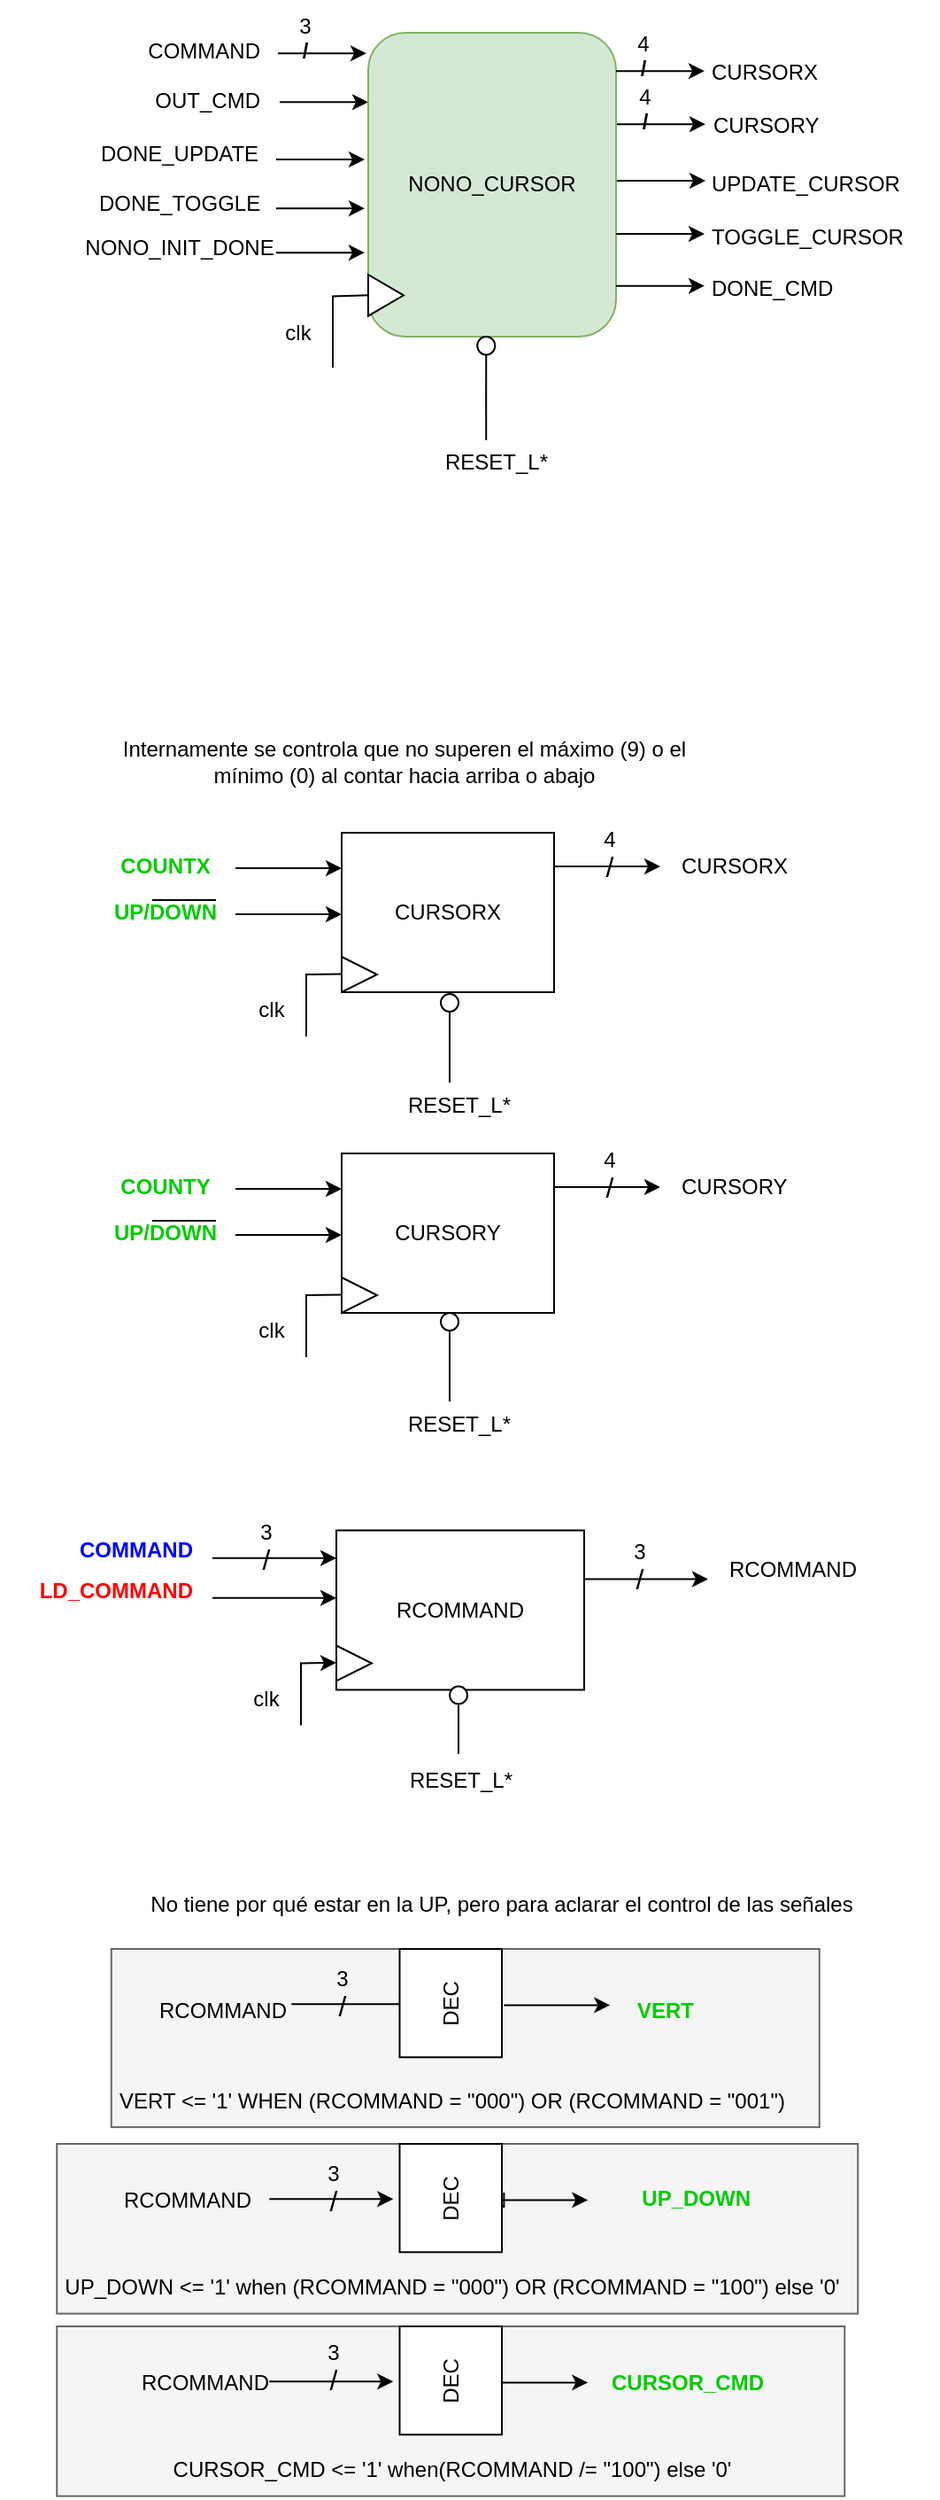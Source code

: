 <mxfile version="22.1.21" type="device">
  <diagram name="Página-1" id="v6VREYbtbieo0hLEOLFr">
    <mxGraphModel dx="1572" dy="1919" grid="1" gridSize="10" guides="1" tooltips="1" connect="1" arrows="1" fold="1" page="1" pageScale="1" pageWidth="827" pageHeight="1169" math="0" shadow="0">
      <root>
        <mxCell id="0" />
        <mxCell id="1" parent="0" />
        <mxCell id="72K2tE1iyLVGwKvSBgtS-57" value="" style="group" parent="1" vertex="1" connectable="0">
          <mxGeometry x="143" y="169" width="450" height="126" as="geometry" />
        </mxCell>
        <mxCell id="72K2tE1iyLVGwKvSBgtS-1" value="CURSORX" style="rounded=0;whiteSpace=wrap;html=1;" parent="72K2tE1iyLVGwKvSBgtS-57" vertex="1">
          <mxGeometry x="140" y="11" width="120" height="90" as="geometry" />
        </mxCell>
        <mxCell id="72K2tE1iyLVGwKvSBgtS-2" value="" style="triangle;whiteSpace=wrap;html=1;" parent="72K2tE1iyLVGwKvSBgtS-57" vertex="1">
          <mxGeometry x="140" y="81" width="20" height="20" as="geometry" />
        </mxCell>
        <mxCell id="72K2tE1iyLVGwKvSBgtS-3" value="" style="edgeStyle=none;orthogonalLoop=1;jettySize=auto;html=1;rounded=0;endArrow=none;endFill=0;" parent="72K2tE1iyLVGwKvSBgtS-57" edge="1">
          <mxGeometry width="100" relative="1" as="geometry">
            <mxPoint x="120" y="126" as="sourcePoint" />
            <mxPoint x="140" y="90.71" as="targetPoint" />
            <Array as="points">
              <mxPoint x="120" y="91" />
            </Array>
          </mxGeometry>
        </mxCell>
        <mxCell id="72K2tE1iyLVGwKvSBgtS-4" value="clk" style="text;html=1;align=center;verticalAlign=middle;resizable=0;points=[];autosize=1;strokeColor=none;fillColor=none;" parent="72K2tE1iyLVGwKvSBgtS-57" vertex="1">
          <mxGeometry x="80" y="96" width="40" height="30" as="geometry" />
        </mxCell>
        <mxCell id="72K2tE1iyLVGwKvSBgtS-7" style="edgeStyle=orthogonalEdgeStyle;rounded=0;orthogonalLoop=1;jettySize=auto;html=1;" parent="72K2tE1iyLVGwKvSBgtS-57" edge="1">
          <mxGeometry relative="1" as="geometry">
            <mxPoint x="140" y="31" as="targetPoint" />
            <mxPoint x="80" y="31" as="sourcePoint" />
          </mxGeometry>
        </mxCell>
        <mxCell id="72K2tE1iyLVGwKvSBgtS-9" style="edgeStyle=orthogonalEdgeStyle;rounded=0;orthogonalLoop=1;jettySize=auto;html=1;" parent="72K2tE1iyLVGwKvSBgtS-57" edge="1">
          <mxGeometry relative="1" as="geometry">
            <mxPoint x="140" y="57" as="targetPoint" />
            <mxPoint x="80" y="57" as="sourcePoint" />
          </mxGeometry>
        </mxCell>
        <mxCell id="72K2tE1iyLVGwKvSBgtS-12" value="" style="group" parent="72K2tE1iyLVGwKvSBgtS-57" vertex="1" connectable="0">
          <mxGeometry y="41" width="80" height="30" as="geometry" />
        </mxCell>
        <mxCell id="72K2tE1iyLVGwKvSBgtS-10" value="&lt;font color=&quot;#00cc00&quot;&gt;&lt;b&gt;UP/DOWN&lt;/b&gt;&lt;/font&gt;" style="text;html=1;align=center;verticalAlign=middle;resizable=0;points=[];autosize=1;strokeColor=none;fillColor=none;" parent="72K2tE1iyLVGwKvSBgtS-12" vertex="1">
          <mxGeometry width="80" height="30" as="geometry" />
        </mxCell>
        <mxCell id="72K2tE1iyLVGwKvSBgtS-11" value="" style="edgeStyle=none;orthogonalLoop=1;jettySize=auto;html=1;rounded=0;endArrow=none;endFill=0;" parent="72K2tE1iyLVGwKvSBgtS-12" edge="1">
          <mxGeometry width="100" relative="1" as="geometry">
            <mxPoint x="33" y="8" as="sourcePoint" />
            <mxPoint x="69" y="8" as="targetPoint" />
            <Array as="points" />
          </mxGeometry>
        </mxCell>
        <mxCell id="72K2tE1iyLVGwKvSBgtS-13" value="" style="edgeStyle=none;orthogonalLoop=1;jettySize=auto;html=1;rounded=0;" parent="72K2tE1iyLVGwKvSBgtS-57" edge="1">
          <mxGeometry width="100" relative="1" as="geometry">
            <mxPoint x="260" y="30" as="sourcePoint" />
            <mxPoint x="320" y="30" as="targetPoint" />
            <Array as="points" />
          </mxGeometry>
        </mxCell>
        <mxCell id="72K2tE1iyLVGwKvSBgtS-14" value="/" style="text;html=1;align=center;verticalAlign=middle;resizable=0;points=[];autosize=1;strokeColor=none;fillColor=none;fontStyle=0;fontSize=16;" parent="72K2tE1iyLVGwKvSBgtS-57" vertex="1">
          <mxGeometry x="276" y="15" width="30" height="30" as="geometry" />
        </mxCell>
        <mxCell id="72K2tE1iyLVGwKvSBgtS-15" value="4" style="text;html=1;align=center;verticalAlign=middle;resizable=0;points=[];autosize=1;strokeColor=none;fillColor=none;" parent="72K2tE1iyLVGwKvSBgtS-57" vertex="1">
          <mxGeometry x="276" width="30" height="30" as="geometry" />
        </mxCell>
        <mxCell id="72K2tE1iyLVGwKvSBgtS-20" value="CURSORX" style="text;html=1;align=left;verticalAlign=middle;resizable=0;points=[];autosize=1;strokeColor=none;fillColor=none;" parent="72K2tE1iyLVGwKvSBgtS-57" vertex="1">
          <mxGeometry x="330" y="15" width="80" height="30" as="geometry" />
        </mxCell>
        <mxCell id="72K2tE1iyLVGwKvSBgtS-33" value="COUNTX" style="text;html=1;align=center;verticalAlign=middle;resizable=0;points=[];autosize=1;strokeColor=none;fillColor=none;fontColor=#00CC00;fontStyle=1" parent="72K2tE1iyLVGwKvSBgtS-57" vertex="1">
          <mxGeometry x="5" y="15" width="70" height="30" as="geometry" />
        </mxCell>
        <mxCell id="72K2tE1iyLVGwKvSBgtS-59" value="CURSORY" style="rounded=0;whiteSpace=wrap;html=1;" parent="1" vertex="1">
          <mxGeometry x="283" y="361" width="120" height="90" as="geometry" />
        </mxCell>
        <mxCell id="72K2tE1iyLVGwKvSBgtS-60" value="" style="triangle;whiteSpace=wrap;html=1;" parent="1" vertex="1">
          <mxGeometry x="283" y="431" width="20" height="20" as="geometry" />
        </mxCell>
        <mxCell id="72K2tE1iyLVGwKvSBgtS-61" value="" style="edgeStyle=none;orthogonalLoop=1;jettySize=auto;html=1;rounded=0;endArrow=none;endFill=0;" parent="1" edge="1">
          <mxGeometry width="100" relative="1" as="geometry">
            <mxPoint x="263" y="476" as="sourcePoint" />
            <mxPoint x="283" y="440.71" as="targetPoint" />
            <Array as="points">
              <mxPoint x="263" y="441" />
            </Array>
          </mxGeometry>
        </mxCell>
        <mxCell id="72K2tE1iyLVGwKvSBgtS-62" value="clk" style="text;html=1;align=center;verticalAlign=middle;resizable=0;points=[];autosize=1;strokeColor=none;fillColor=none;" parent="1" vertex="1">
          <mxGeometry x="223" y="446" width="40" height="30" as="geometry" />
        </mxCell>
        <mxCell id="72K2tE1iyLVGwKvSBgtS-63" style="edgeStyle=orthogonalEdgeStyle;rounded=0;orthogonalLoop=1;jettySize=auto;html=1;" parent="1" edge="1">
          <mxGeometry relative="1" as="geometry">
            <mxPoint x="283" y="381" as="targetPoint" />
            <mxPoint x="223" y="381" as="sourcePoint" />
          </mxGeometry>
        </mxCell>
        <mxCell id="72K2tE1iyLVGwKvSBgtS-64" style="edgeStyle=orthogonalEdgeStyle;rounded=0;orthogonalLoop=1;jettySize=auto;html=1;" parent="1" edge="1">
          <mxGeometry relative="1" as="geometry">
            <mxPoint x="283" y="407" as="targetPoint" />
            <mxPoint x="223" y="407" as="sourcePoint" />
          </mxGeometry>
        </mxCell>
        <mxCell id="72K2tE1iyLVGwKvSBgtS-65" value="" style="group;fontStyle=1" parent="1" vertex="1" connectable="0">
          <mxGeometry x="143" y="391" width="80" height="30" as="geometry" />
        </mxCell>
        <mxCell id="72K2tE1iyLVGwKvSBgtS-66" value="&lt;font color=&quot;#00cc00&quot;&gt;&lt;b&gt;UP/DOWN&lt;/b&gt;&lt;/font&gt;" style="text;html=1;align=center;verticalAlign=middle;resizable=0;points=[];autosize=1;strokeColor=none;fillColor=none;" parent="72K2tE1iyLVGwKvSBgtS-65" vertex="1">
          <mxGeometry width="80" height="30" as="geometry" />
        </mxCell>
        <mxCell id="72K2tE1iyLVGwKvSBgtS-67" value="" style="edgeStyle=none;orthogonalLoop=1;jettySize=auto;html=1;rounded=0;endArrow=none;endFill=0;" parent="72K2tE1iyLVGwKvSBgtS-65" edge="1">
          <mxGeometry width="100" relative="1" as="geometry">
            <mxPoint x="33" y="8" as="sourcePoint" />
            <mxPoint x="69" y="8" as="targetPoint" />
            <Array as="points" />
          </mxGeometry>
        </mxCell>
        <mxCell id="72K2tE1iyLVGwKvSBgtS-68" value="" style="edgeStyle=none;orthogonalLoop=1;jettySize=auto;html=1;rounded=0;" parent="1" edge="1">
          <mxGeometry width="100" relative="1" as="geometry">
            <mxPoint x="403" y="380" as="sourcePoint" />
            <mxPoint x="463" y="380" as="targetPoint" />
            <Array as="points" />
          </mxGeometry>
        </mxCell>
        <mxCell id="72K2tE1iyLVGwKvSBgtS-69" value="/" style="text;html=1;align=center;verticalAlign=middle;resizable=0;points=[];autosize=1;strokeColor=none;fillColor=none;fontStyle=0;fontSize=16;" parent="1" vertex="1">
          <mxGeometry x="419" y="365" width="30" height="30" as="geometry" />
        </mxCell>
        <mxCell id="72K2tE1iyLVGwKvSBgtS-70" value="4" style="text;html=1;align=center;verticalAlign=middle;resizable=0;points=[];autosize=1;strokeColor=none;fillColor=none;" parent="1" vertex="1">
          <mxGeometry x="419" y="350" width="30" height="30" as="geometry" />
        </mxCell>
        <mxCell id="72K2tE1iyLVGwKvSBgtS-75" value="CURSORY" style="text;html=1;align=left;verticalAlign=middle;resizable=0;points=[];autosize=1;strokeColor=none;fillColor=none;" parent="1" vertex="1">
          <mxGeometry x="473" y="365" width="80" height="30" as="geometry" />
        </mxCell>
        <mxCell id="72K2tE1iyLVGwKvSBgtS-76" value="COUNTY" style="text;html=1;align=center;verticalAlign=middle;resizable=0;points=[];autosize=1;strokeColor=none;fillColor=none;fontColor=#00CC00;fontStyle=1" parent="1" vertex="1">
          <mxGeometry x="148" y="365" width="70" height="30" as="geometry" />
        </mxCell>
        <mxCell id="AWSSkf26YjQt0E4nqvfu-4" style="edgeStyle=orthogonalEdgeStyle;rounded=0;orthogonalLoop=1;jettySize=auto;html=1;startArrow=none;startFill=0;endArrow=none;endFill=0;" parent="1" source="AWSSkf26YjQt0E4nqvfu-5" edge="1">
          <mxGeometry relative="1" as="geometry">
            <mxPoint x="344" y="321" as="targetPoint" />
          </mxGeometry>
        </mxCell>
        <mxCell id="AWSSkf26YjQt0E4nqvfu-5" value="" style="ellipse;whiteSpace=wrap;html=1;" parent="1" vertex="1">
          <mxGeometry x="339" y="271" width="10" height="10" as="geometry" />
        </mxCell>
        <mxCell id="AWSSkf26YjQt0E4nqvfu-6" value="RESET_L*" style="text;html=1;align=center;verticalAlign=middle;resizable=0;points=[];autosize=1;strokeColor=none;fillColor=none;" parent="1" vertex="1">
          <mxGeometry x="309" y="319" width="80" height="30" as="geometry" />
        </mxCell>
        <mxCell id="AWSSkf26YjQt0E4nqvfu-7" style="edgeStyle=orthogonalEdgeStyle;rounded=0;orthogonalLoop=1;jettySize=auto;html=1;startArrow=none;startFill=0;endArrow=none;endFill=0;" parent="1" source="AWSSkf26YjQt0E4nqvfu-8" edge="1">
          <mxGeometry relative="1" as="geometry">
            <mxPoint x="344" y="501" as="targetPoint" />
          </mxGeometry>
        </mxCell>
        <mxCell id="AWSSkf26YjQt0E4nqvfu-8" value="" style="ellipse;whiteSpace=wrap;html=1;" parent="1" vertex="1">
          <mxGeometry x="339" y="451" width="10" height="10" as="geometry" />
        </mxCell>
        <mxCell id="AWSSkf26YjQt0E4nqvfu-9" value="RESET_L*" style="text;html=1;align=center;verticalAlign=middle;resizable=0;points=[];autosize=1;strokeColor=none;fillColor=none;" parent="1" vertex="1">
          <mxGeometry x="309" y="499" width="80" height="30" as="geometry" />
        </mxCell>
        <mxCell id="AWSSkf26YjQt0E4nqvfu-32" value="" style="group;fillColor=#f5f5f5;fontColor=#333333;strokeColor=#666666;container=0;" parent="1" vertex="1" connectable="0">
          <mxGeometry x="152.88" y="810" width="400" height="100.57" as="geometry" />
        </mxCell>
        <mxCell id="AWSSkf26YjQt0E4nqvfu-33" value="" style="group;fillColor=#f5f5f5;fontColor=#333333;strokeColor=#666666;container=0;" parent="1" vertex="1" connectable="0">
          <mxGeometry x="122.13" y="920" width="452.5" height="95.81" as="geometry" />
        </mxCell>
        <mxCell id="AWSSkf26YjQt0E4nqvfu-34" value="" style="group;fillColor=#f5f5f5;fontColor=#333333;strokeColor=#666666;container=0;" parent="1" vertex="1" connectable="0">
          <mxGeometry x="122.13" y="1023" width="445" height="95.81" as="geometry" />
        </mxCell>
        <mxCell id="AWSSkf26YjQt0E4nqvfu-44" value="" style="group" parent="1" vertex="1" connectable="0">
          <mxGeometry x="90" y="560" width="510" height="170" as="geometry" />
        </mxCell>
        <mxCell id="NXucoVaHf7Mef-hhndhN-1" value="RCOMMAND" style="rounded=0;whiteSpace=wrap;html=1;" parent="AWSSkf26YjQt0E4nqvfu-44" vertex="1">
          <mxGeometry x="190" y="13.75" width="140" height="90" as="geometry" />
        </mxCell>
        <mxCell id="NXucoVaHf7Mef-hhndhN-2" value="" style="edgeStyle=none;orthogonalLoop=1;jettySize=auto;html=1;rounded=0;" parent="AWSSkf26YjQt0E4nqvfu-44" edge="1">
          <mxGeometry width="100" relative="1" as="geometry">
            <mxPoint x="120" y="29.43" as="sourcePoint" />
            <mxPoint x="190" y="29.43" as="targetPoint" />
            <Array as="points" />
          </mxGeometry>
        </mxCell>
        <mxCell id="NXucoVaHf7Mef-hhndhN-3" value="&lt;font color=&quot;#0000ff&quot;&gt;&lt;b&gt;COMMAND&lt;/b&gt;&lt;/font&gt;" style="text;html=1;align=right;verticalAlign=middle;resizable=0;points=[];autosize=1;strokeColor=none;fillColor=none;" parent="AWSSkf26YjQt0E4nqvfu-44" vertex="1">
          <mxGeometry x="20" y="10" width="90" height="30" as="geometry" />
        </mxCell>
        <mxCell id="NXucoVaHf7Mef-hhndhN-4" value="" style="triangle;whiteSpace=wrap;html=1;" parent="AWSSkf26YjQt0E4nqvfu-44" vertex="1">
          <mxGeometry x="190" y="78.75" width="20" height="20" as="geometry" />
        </mxCell>
        <mxCell id="NXucoVaHf7Mef-hhndhN-5" value="" style="edgeStyle=none;orthogonalLoop=1;jettySize=auto;html=1;rounded=0;" parent="AWSSkf26YjQt0E4nqvfu-44" edge="1">
          <mxGeometry width="100" relative="1" as="geometry">
            <mxPoint x="170" y="123.75" as="sourcePoint" />
            <mxPoint x="190" y="88.46" as="targetPoint" />
            <Array as="points">
              <mxPoint x="170" y="88.75" />
            </Array>
          </mxGeometry>
        </mxCell>
        <mxCell id="NXucoVaHf7Mef-hhndhN-6" value="clk" style="text;html=1;align=center;verticalAlign=middle;resizable=0;points=[];autosize=1;strokeColor=none;fillColor=none;" parent="AWSSkf26YjQt0E4nqvfu-44" vertex="1">
          <mxGeometry x="130" y="93.75" width="40" height="30" as="geometry" />
        </mxCell>
        <mxCell id="NXucoVaHf7Mef-hhndhN-7" value="" style="edgeStyle=none;orthogonalLoop=1;jettySize=auto;html=1;rounded=0;" parent="AWSSkf26YjQt0E4nqvfu-44" edge="1">
          <mxGeometry width="100" relative="1" as="geometry">
            <mxPoint x="330" y="41.25" as="sourcePoint" />
            <mxPoint x="400" y="41.25" as="targetPoint" />
            <Array as="points" />
          </mxGeometry>
        </mxCell>
        <mxCell id="NXucoVaHf7Mef-hhndhN-8" value="/" style="text;html=1;align=center;verticalAlign=middle;resizable=0;points=[];autosize=1;strokeColor=none;fillColor=none;fontStyle=0;fontSize=16;" parent="AWSSkf26YjQt0E4nqvfu-44" vertex="1">
          <mxGeometry x="346" y="26.25" width="30" height="30" as="geometry" />
        </mxCell>
        <mxCell id="NXucoVaHf7Mef-hhndhN-9" value="3" style="text;html=1;align=center;verticalAlign=middle;resizable=0;points=[];autosize=1;strokeColor=none;fillColor=none;" parent="AWSSkf26YjQt0E4nqvfu-44" vertex="1">
          <mxGeometry x="346" y="11.25" width="30" height="30" as="geometry" />
        </mxCell>
        <mxCell id="NXucoVaHf7Mef-hhndhN-10" value="RCOMMAND" style="text;html=1;align=left;verticalAlign=middle;resizable=0;points=[];autosize=1;strokeColor=none;fillColor=none;" parent="AWSSkf26YjQt0E4nqvfu-44" vertex="1">
          <mxGeometry x="410" y="21.25" width="100" height="30" as="geometry" />
        </mxCell>
        <mxCell id="NXucoVaHf7Mef-hhndhN-13" value="" style="edgeStyle=none;orthogonalLoop=1;jettySize=auto;html=1;rounded=0;" parent="AWSSkf26YjQt0E4nqvfu-44" edge="1">
          <mxGeometry width="100" relative="1" as="geometry">
            <mxPoint x="120" y="51.93" as="sourcePoint" />
            <mxPoint x="190" y="51.93" as="targetPoint" />
            <Array as="points" />
          </mxGeometry>
        </mxCell>
        <mxCell id="NXucoVaHf7Mef-hhndhN-14" value="&lt;font color=&quot;#ff0000&quot;&gt;&lt;b&gt;LD_COMMAND&lt;/b&gt;&lt;/font&gt;" style="text;html=1;align=right;verticalAlign=middle;resizable=0;points=[];autosize=1;strokeColor=none;fillColor=none;" parent="AWSSkf26YjQt0E4nqvfu-44" vertex="1">
          <mxGeometry y="32.5" width="110" height="30" as="geometry" />
        </mxCell>
        <mxCell id="AWSSkf26YjQt0E4nqvfu-1" style="edgeStyle=orthogonalEdgeStyle;rounded=0;orthogonalLoop=1;jettySize=auto;html=1;startArrow=none;startFill=0;endArrow=none;endFill=0;" parent="AWSSkf26YjQt0E4nqvfu-44" source="AWSSkf26YjQt0E4nqvfu-2" edge="1">
          <mxGeometry relative="1" as="geometry">
            <mxPoint x="259" y="140" as="targetPoint" />
          </mxGeometry>
        </mxCell>
        <mxCell id="AWSSkf26YjQt0E4nqvfu-2" value="" style="ellipse;whiteSpace=wrap;html=1;" parent="AWSSkf26YjQt0E4nqvfu-44" vertex="1">
          <mxGeometry x="254" y="101.75" width="10" height="10" as="geometry" />
        </mxCell>
        <mxCell id="AWSSkf26YjQt0E4nqvfu-3" value="RESET_L*" style="text;html=1;align=center;verticalAlign=middle;resizable=0;points=[];autosize=1;strokeColor=none;fillColor=none;" parent="AWSSkf26YjQt0E4nqvfu-44" vertex="1">
          <mxGeometry x="220" y="140" width="80" height="30" as="geometry" />
        </mxCell>
        <mxCell id="AWSSkf26YjQt0E4nqvfu-10" value="/" style="text;html=1;align=center;verticalAlign=middle;resizable=0;points=[];autosize=1;strokeColor=none;fillColor=none;fontStyle=0;fontSize=16;" parent="AWSSkf26YjQt0E4nqvfu-44" vertex="1">
          <mxGeometry x="135" y="15" width="30" height="30" as="geometry" />
        </mxCell>
        <mxCell id="AWSSkf26YjQt0E4nqvfu-11" value="3" style="text;html=1;align=center;verticalAlign=middle;resizable=0;points=[];autosize=1;strokeColor=none;fillColor=none;" parent="AWSSkf26YjQt0E4nqvfu-44" vertex="1">
          <mxGeometry x="135" width="30" height="30" as="geometry" />
        </mxCell>
        <mxCell id="AWSSkf26YjQt0E4nqvfu-46" value="/" style="text;html=1;align=center;verticalAlign=middle;resizable=0;points=[];autosize=1;strokeColor=none;fillColor=none;fontStyle=1;container=0;" parent="1" vertex="1">
          <mxGeometry x="247" y="-275.621" width="30" height="30" as="geometry" />
        </mxCell>
        <mxCell id="AWSSkf26YjQt0E4nqvfu-47" value="" style="edgeStyle=none;orthogonalLoop=1;jettySize=auto;html=1;rounded=0;" parent="1" edge="1">
          <mxGeometry width="100" relative="1" as="geometry">
            <mxPoint x="247" y="-259.916" as="sourcePoint" />
            <mxPoint x="297" y="-259.916" as="targetPoint" />
            <Array as="points" />
          </mxGeometry>
        </mxCell>
        <mxCell id="AWSSkf26YjQt0E4nqvfu-48" value="COMMAND" style="text;html=1;align=right;verticalAlign=middle;resizable=0;points=[];autosize=1;strokeColor=none;fillColor=none;container=0;" parent="1" vertex="1">
          <mxGeometry x="148" y="-275.623" width="90" height="30" as="geometry" />
        </mxCell>
        <mxCell id="AWSSkf26YjQt0E4nqvfu-49" value="" style="edgeStyle=none;orthogonalLoop=1;jettySize=auto;html=1;rounded=0;" parent="1" edge="1">
          <mxGeometry width="100" relative="1" as="geometry">
            <mxPoint x="248" y="-232.353" as="sourcePoint" />
            <mxPoint x="298" y="-232.353" as="targetPoint" />
            <Array as="points" />
          </mxGeometry>
        </mxCell>
        <mxCell id="AWSSkf26YjQt0E4nqvfu-50" value="OUT_CMD" style="text;html=1;align=right;verticalAlign=middle;resizable=0;points=[];autosize=1;strokeColor=none;fillColor=none;container=0;" parent="1" vertex="1">
          <mxGeometry x="158" y="-247.617" width="80" height="30" as="geometry" />
        </mxCell>
        <mxCell id="AWSSkf26YjQt0E4nqvfu-51" value="3" style="text;html=1;align=center;verticalAlign=middle;resizable=0;points=[];autosize=1;strokeColor=none;fillColor=none;container=0;" parent="1" vertex="1">
          <mxGeometry x="247" y="-289.996" width="30" height="30" as="geometry" />
        </mxCell>
        <mxCell id="AWSSkf26YjQt0E4nqvfu-52" value="NONO_CURSOR" style="whiteSpace=wrap;html=1;fillColor=#d5e8d4;strokeColor=#82b366;rounded=1;" parent="1" vertex="1">
          <mxGeometry x="298" y="-271.53" width="140" height="171.53" as="geometry" />
        </mxCell>
        <mxCell id="AWSSkf26YjQt0E4nqvfu-53" value="/" style="text;html=1;align=center;verticalAlign=middle;resizable=0;points=[];autosize=1;strokeColor=none;fillColor=none;fontStyle=1;container=0;" parent="1" vertex="1">
          <mxGeometry x="438" y="-265.621" width="30" height="30" as="geometry" />
        </mxCell>
        <mxCell id="AWSSkf26YjQt0E4nqvfu-54" value="" style="edgeStyle=none;orthogonalLoop=1;jettySize=auto;html=1;rounded=0;" parent="1" edge="1">
          <mxGeometry width="100" relative="1" as="geometry">
            <mxPoint x="438" y="-249.916" as="sourcePoint" />
            <mxPoint x="488" y="-249.916" as="targetPoint" />
            <Array as="points" />
          </mxGeometry>
        </mxCell>
        <mxCell id="AWSSkf26YjQt0E4nqvfu-55" value="CURSORX" style="text;html=1;align=left;verticalAlign=middle;resizable=0;points=[];autosize=1;strokeColor=none;fillColor=none;container=0;" parent="1" vertex="1">
          <mxGeometry x="490" y="-263.623" width="80" height="30" as="geometry" />
        </mxCell>
        <mxCell id="AWSSkf26YjQt0E4nqvfu-56" value="4" style="text;html=1;align=center;verticalAlign=middle;resizable=0;points=[];autosize=1;strokeColor=none;fillColor=none;container=0;" parent="1" vertex="1">
          <mxGeometry x="438" y="-279.996" width="30" height="30" as="geometry" />
        </mxCell>
        <mxCell id="AWSSkf26YjQt0E4nqvfu-57" value="/" style="text;html=1;align=center;verticalAlign=middle;resizable=0;points=[];autosize=1;strokeColor=none;fillColor=none;fontStyle=1;container=0;" parent="1" vertex="1">
          <mxGeometry x="438.5" y="-235.621" width="30" height="30" as="geometry" />
        </mxCell>
        <mxCell id="AWSSkf26YjQt0E4nqvfu-58" value="" style="edgeStyle=none;orthogonalLoop=1;jettySize=auto;html=1;rounded=0;" parent="1" edge="1">
          <mxGeometry width="100" relative="1" as="geometry">
            <mxPoint x="438.5" y="-219.916" as="sourcePoint" />
            <mxPoint x="488.5" y="-219.916" as="targetPoint" />
            <Array as="points" />
          </mxGeometry>
        </mxCell>
        <mxCell id="AWSSkf26YjQt0E4nqvfu-59" value="CURSORY" style="text;html=1;align=left;verticalAlign=middle;resizable=0;points=[];autosize=1;strokeColor=none;fillColor=none;container=0;" parent="1" vertex="1">
          <mxGeometry x="490.5" y="-233.623" width="80" height="30" as="geometry" />
        </mxCell>
        <mxCell id="AWSSkf26YjQt0E4nqvfu-60" value="4" style="text;html=1;align=center;verticalAlign=middle;resizable=0;points=[];autosize=1;strokeColor=none;fillColor=none;container=0;" parent="1" vertex="1">
          <mxGeometry x="438.5" y="-249.996" width="30" height="30" as="geometry" />
        </mxCell>
        <mxCell id="AWSSkf26YjQt0E4nqvfu-61" value="" style="edgeStyle=none;orthogonalLoop=1;jettySize=auto;html=1;rounded=0;" parent="1" edge="1">
          <mxGeometry width="100" relative="1" as="geometry">
            <mxPoint x="438.5" y="-188.003" as="sourcePoint" />
            <mxPoint x="488.5" y="-188.003" as="targetPoint" />
            <Array as="points" />
          </mxGeometry>
        </mxCell>
        <mxCell id="AWSSkf26YjQt0E4nqvfu-62" value="UPDATE_CURSOR" style="text;html=1;align=left;verticalAlign=middle;resizable=0;points=[];autosize=1;strokeColor=none;fillColor=none;container=0;" parent="1" vertex="1">
          <mxGeometry x="490" y="-201.003" width="130" height="30" as="geometry" />
        </mxCell>
        <mxCell id="AWSSkf26YjQt0E4nqvfu-63" value="" style="edgeStyle=none;orthogonalLoop=1;jettySize=auto;html=1;rounded=0;" parent="1" edge="1">
          <mxGeometry width="100" relative="1" as="geometry">
            <mxPoint x="246" y="-200.003" as="sourcePoint" />
            <mxPoint x="296" y="-200.003" as="targetPoint" />
            <Array as="points" />
          </mxGeometry>
        </mxCell>
        <mxCell id="AWSSkf26YjQt0E4nqvfu-64" value="DONE_UPDATE" style="text;html=1;align=center;verticalAlign=middle;resizable=0;points=[];autosize=1;strokeColor=none;fillColor=none;" parent="1" vertex="1">
          <mxGeometry x="136" y="-217.62" width="110" height="30" as="geometry" />
        </mxCell>
        <mxCell id="AWSSkf26YjQt0E4nqvfu-65" value="" style="edgeStyle=none;orthogonalLoop=1;jettySize=auto;html=1;rounded=0;" parent="1" edge="1">
          <mxGeometry width="100" relative="1" as="geometry">
            <mxPoint x="438" y="-158.003" as="sourcePoint" />
            <mxPoint x="488" y="-158.003" as="targetPoint" />
            <Array as="points" />
          </mxGeometry>
        </mxCell>
        <mxCell id="AWSSkf26YjQt0E4nqvfu-66" value="TOGGLE_CURSOR" style="text;html=1;align=left;verticalAlign=middle;resizable=0;points=[];autosize=1;strokeColor=none;fillColor=none;container=0;" parent="1" vertex="1">
          <mxGeometry x="489.5" y="-171.003" width="130" height="30" as="geometry" />
        </mxCell>
        <mxCell id="AWSSkf26YjQt0E4nqvfu-67" value="" style="edgeStyle=none;orthogonalLoop=1;jettySize=auto;html=1;rounded=0;" parent="1" edge="1">
          <mxGeometry width="100" relative="1" as="geometry">
            <mxPoint x="246" y="-172.383" as="sourcePoint" />
            <mxPoint x="296" y="-172.383" as="targetPoint" />
            <Array as="points" />
          </mxGeometry>
        </mxCell>
        <mxCell id="AWSSkf26YjQt0E4nqvfu-68" value="DONE_TOGGLE" style="text;html=1;align=center;verticalAlign=middle;resizable=0;points=[];autosize=1;strokeColor=none;fillColor=none;" parent="1" vertex="1">
          <mxGeometry x="136" y="-190" width="110" height="30" as="geometry" />
        </mxCell>
        <mxCell id="AWSSkf26YjQt0E4nqvfu-69" style="edgeStyle=orthogonalEdgeStyle;rounded=0;orthogonalLoop=1;jettySize=auto;html=1;startArrow=none;startFill=0;endArrow=none;endFill=0;" parent="1" source="AWSSkf26YjQt0E4nqvfu-70" edge="1">
          <mxGeometry relative="1" as="geometry">
            <mxPoint x="364.63" y="-41.608" as="targetPoint" />
          </mxGeometry>
        </mxCell>
        <mxCell id="AWSSkf26YjQt0E4nqvfu-70" value="" style="ellipse;whiteSpace=wrap;html=1;container=0;" parent="1" vertex="1">
          <mxGeometry x="359.63" y="-100" width="10" height="10.28" as="geometry" />
        </mxCell>
        <mxCell id="AWSSkf26YjQt0E4nqvfu-71" value="RESET_L*" style="text;html=1;align=center;verticalAlign=middle;resizable=0;points=[];autosize=1;strokeColor=none;fillColor=none;container=0;" parent="1" vertex="1">
          <mxGeometry x="329.63" y="-43.944" width="80" height="30" as="geometry" />
        </mxCell>
        <mxCell id="AWSSkf26YjQt0E4nqvfu-72" value="" style="triangle;whiteSpace=wrap;html=1;container=0;" parent="1" vertex="1">
          <mxGeometry x="298" y="-135.002" width="20" height="23.356" as="geometry" />
        </mxCell>
        <mxCell id="AWSSkf26YjQt0E4nqvfu-73" value="" style="edgeStyle=none;orthogonalLoop=1;jettySize=auto;html=1;rounded=0;endArrow=none;endFill=0;entryX=0;entryY=0.5;entryDx=0;entryDy=0;" parent="1" target="AWSSkf26YjQt0E4nqvfu-72" edge="1">
          <mxGeometry width="100" relative="1" as="geometry">
            <mxPoint x="278" y="-82.452" as="sourcePoint" />
            <mxPoint x="298" y="-123.663" as="targetPoint" />
            <Array as="points">
              <mxPoint x="278" y="-122.72" />
            </Array>
          </mxGeometry>
        </mxCell>
        <mxCell id="AWSSkf26YjQt0E4nqvfu-74" value="clk" style="text;html=1;align=center;verticalAlign=middle;resizable=0;points=[];autosize=1;strokeColor=none;fillColor=none;container=0;" parent="1" vertex="1">
          <mxGeometry x="238" y="-117.485" width="40" height="30" as="geometry" />
        </mxCell>
        <mxCell id="S0bqTRaNFZvOi-n_FqiH-2" value="" style="edgeStyle=none;orthogonalLoop=1;jettySize=auto;html=1;rounded=0;" parent="1" edge="1">
          <mxGeometry width="100" relative="1" as="geometry">
            <mxPoint x="246" y="-147.383" as="sourcePoint" />
            <mxPoint x="296" y="-147.383" as="targetPoint" />
            <Array as="points" />
          </mxGeometry>
        </mxCell>
        <mxCell id="S0bqTRaNFZvOi-n_FqiH-3" value="NONO_INIT_DONE" style="text;html=1;align=center;verticalAlign=middle;resizable=0;points=[];autosize=1;strokeColor=none;fillColor=none;" parent="1" vertex="1">
          <mxGeometry x="126" y="-165" width="130" height="30" as="geometry" />
        </mxCell>
        <mxCell id="72K2tE1iyLVGwKvSBgtS-91" style="edgeStyle=orthogonalEdgeStyle;rounded=0;orthogonalLoop=1;jettySize=auto;html=1;" parent="1" edge="1">
          <mxGeometry relative="1" as="geometry">
            <mxPoint x="434.63" y="841.69" as="targetPoint" />
            <mxPoint x="374.63" y="841.707" as="sourcePoint" />
          </mxGeometry>
        </mxCell>
        <mxCell id="72K2tE1iyLVGwKvSBgtS-92" value="VERT" style="text;html=1;align=center;verticalAlign=middle;resizable=0;points=[];autosize=1;strokeColor=none;fillColor=none;" parent="1" vertex="1">
          <mxGeometry x="314.63" y="826.69" width="60" height="30" as="geometry" />
        </mxCell>
        <mxCell id="AWSSkf26YjQt0E4nqvfu-12" value="" style="edgeStyle=none;orthogonalLoop=1;jettySize=auto;html=1;rounded=0;" parent="1" edge="1">
          <mxGeometry width="100" relative="1" as="geometry">
            <mxPoint x="254.63" y="841.12" as="sourcePoint" />
            <mxPoint x="324.63" y="841.12" as="targetPoint" />
            <Array as="points" />
          </mxGeometry>
        </mxCell>
        <mxCell id="AWSSkf26YjQt0E4nqvfu-13" value="RCOMMAND" style="text;html=1;align=right;verticalAlign=middle;resizable=0;points=[];autosize=1;strokeColor=none;fillColor=none;" parent="1" vertex="1">
          <mxGeometry x="152.88" y="830" width="100" height="30" as="geometry" />
        </mxCell>
        <mxCell id="AWSSkf26YjQt0E4nqvfu-14" value="/" style="text;html=1;align=center;verticalAlign=middle;resizable=0;points=[];autosize=1;strokeColor=none;fillColor=none;fontStyle=0;fontSize=16;" parent="1" vertex="1">
          <mxGeometry x="329.63" y="826.69" width="30" height="30" as="geometry" />
        </mxCell>
        <mxCell id="AWSSkf26YjQt0E4nqvfu-15" value="3" style="text;html=1;align=center;verticalAlign=middle;resizable=0;points=[];autosize=1;strokeColor=none;fillColor=none;" parent="1" vertex="1">
          <mxGeometry x="329.63" y="811.69" width="30" height="30" as="geometry" />
        </mxCell>
        <mxCell id="AWSSkf26YjQt0E4nqvfu-16" value="DEC" style="rounded=0;whiteSpace=wrap;html=1;rotation=-90;" parent="1" vertex="1">
          <mxGeometry x="314.065" y="811.69" width="61.13" height="57.75" as="geometry" />
        </mxCell>
        <mxCell id="AWSSkf26YjQt0E4nqvfu-17" value="VERT &amp;lt;= &#39;1&#39; WHEN (RCOMMAND = &quot;000&quot;) OR (RCOMMAND = &quot;001&quot;)" style="text;html=1;align=center;verticalAlign=middle;resizable=0;points=[];autosize=1;strokeColor=none;fillColor=none;" parent="1" vertex="1">
          <mxGeometry x="144.63" y="880.57" width="400" height="30" as="geometry" />
        </mxCell>
        <mxCell id="AWSSkf26YjQt0E4nqvfu-24" style="edgeStyle=orthogonalEdgeStyle;rounded=0;orthogonalLoop=1;jettySize=auto;html=1;" parent="1" edge="1">
          <mxGeometry relative="1" as="geometry">
            <mxPoint x="422.14" y="951.69" as="targetPoint" />
            <mxPoint x="362.14" y="951.707" as="sourcePoint" />
          </mxGeometry>
        </mxCell>
        <mxCell id="AWSSkf26YjQt0E4nqvfu-25" value="UP_DOWN" style="text;html=1;align=center;verticalAlign=middle;resizable=0;points=[];autosize=1;strokeColor=none;fillColor=none;" parent="1" vertex="1">
          <mxGeometry x="304.63" y="936.69" width="80" height="30" as="geometry" />
        </mxCell>
        <mxCell id="AWSSkf26YjQt0E4nqvfu-26" value="" style="edgeStyle=none;orthogonalLoop=1;jettySize=auto;html=1;rounded=0;" parent="1" edge="1">
          <mxGeometry width="100" relative="1" as="geometry">
            <mxPoint x="242.14" y="951.12" as="sourcePoint" />
            <mxPoint x="312.14" y="951.12" as="targetPoint" />
            <Array as="points" />
          </mxGeometry>
        </mxCell>
        <mxCell id="AWSSkf26YjQt0E4nqvfu-27" value="RCOMMAND" style="text;html=1;align=right;verticalAlign=middle;resizable=0;points=[];autosize=1;strokeColor=none;fillColor=none;" parent="1" vertex="1">
          <mxGeometry x="133.38" y="936.69" width="100" height="30" as="geometry" />
        </mxCell>
        <mxCell id="AWSSkf26YjQt0E4nqvfu-28" value="/" style="text;html=1;align=center;verticalAlign=middle;resizable=0;points=[];autosize=1;strokeColor=none;fillColor=none;fontStyle=0;fontSize=16;" parent="1" vertex="1">
          <mxGeometry x="329.63" y="936.69" width="30" height="30" as="geometry" />
        </mxCell>
        <mxCell id="AWSSkf26YjQt0E4nqvfu-29" value="3" style="text;html=1;align=center;verticalAlign=middle;resizable=0;points=[];autosize=1;strokeColor=none;fillColor=none;" parent="1" vertex="1">
          <mxGeometry x="329.63" y="921.69" width="30" height="30" as="geometry" />
        </mxCell>
        <mxCell id="AWSSkf26YjQt0E4nqvfu-30" value="DEC" style="rounded=0;whiteSpace=wrap;html=1;rotation=-90;" parent="1" vertex="1">
          <mxGeometry x="314.065" y="921.69" width="61.13" height="57.75" as="geometry" />
        </mxCell>
        <mxCell id="AWSSkf26YjQt0E4nqvfu-31" value="UP_DOWN &amp;lt;= &#39;1&#39; when (RCOMMAND = &quot;000&quot;) OR (RCOMMAND = &quot;100&quot;) else &#39;0&#39;" style="text;html=1;align=center;verticalAlign=middle;resizable=0;points=[];autosize=1;strokeColor=none;fillColor=none;" parent="1" vertex="1">
          <mxGeometry x="114.63" y="985.81" width="460" height="30" as="geometry" />
        </mxCell>
        <mxCell id="AWSSkf26YjQt0E4nqvfu-35" style="edgeStyle=orthogonalEdgeStyle;rounded=0;orthogonalLoop=1;jettySize=auto;html=1;" parent="1" edge="1">
          <mxGeometry relative="1" as="geometry">
            <mxPoint x="422.14" y="1054.69" as="targetPoint" />
            <mxPoint x="362.14" y="1054.707" as="sourcePoint" />
          </mxGeometry>
        </mxCell>
        <mxCell id="AWSSkf26YjQt0E4nqvfu-36" value="CURSOR_CMD" style="text;html=1;align=center;verticalAlign=middle;resizable=0;points=[];autosize=1;strokeColor=none;fillColor=none;fontColor=#00CC00;fontStyle=1" parent="1" vertex="1">
          <mxGeometry x="423.38" y="1039.69" width="110" height="30" as="geometry" />
        </mxCell>
        <mxCell id="AWSSkf26YjQt0E4nqvfu-37" value="" style="edgeStyle=none;orthogonalLoop=1;jettySize=auto;html=1;rounded=0;" parent="1" edge="1">
          <mxGeometry width="100" relative="1" as="geometry">
            <mxPoint x="242.14" y="1054.12" as="sourcePoint" />
            <mxPoint x="312.14" y="1054.12" as="targetPoint" />
            <Array as="points" />
          </mxGeometry>
        </mxCell>
        <mxCell id="AWSSkf26YjQt0E4nqvfu-38" value="RCOMMAND" style="text;html=1;align=right;verticalAlign=middle;resizable=0;points=[];autosize=1;strokeColor=none;fillColor=none;" parent="1" vertex="1">
          <mxGeometry x="143.38" y="1039.69" width="100" height="30" as="geometry" />
        </mxCell>
        <mxCell id="AWSSkf26YjQt0E4nqvfu-39" value="/" style="text;html=1;align=center;verticalAlign=middle;resizable=0;points=[];autosize=1;strokeColor=none;fillColor=none;fontStyle=0;fontSize=16;" parent="1" vertex="1">
          <mxGeometry x="329.63" y="1039.69" width="30" height="30" as="geometry" />
        </mxCell>
        <mxCell id="AWSSkf26YjQt0E4nqvfu-40" value="3" style="text;html=1;align=center;verticalAlign=middle;resizable=0;points=[];autosize=1;strokeColor=none;fillColor=none;" parent="1" vertex="1">
          <mxGeometry x="329.63" y="1024.69" width="30" height="30" as="geometry" />
        </mxCell>
        <mxCell id="AWSSkf26YjQt0E4nqvfu-41" value="DEC" style="rounded=0;whiteSpace=wrap;html=1;rotation=-90;" parent="1" vertex="1">
          <mxGeometry x="314.065" y="1024.69" width="61.13" height="57.75" as="geometry" />
        </mxCell>
        <mxCell id="AWSSkf26YjQt0E4nqvfu-42" value="CURSOR_CMD &amp;lt;= &#39;1&#39; when(RCOMMAND /= &quot;100&quot;) else &#39;0&#39;" style="text;html=1;align=center;verticalAlign=middle;resizable=0;points=[];autosize=1;strokeColor=none;fillColor=none;" parent="1" vertex="1">
          <mxGeometry x="174.63" y="1088.81" width="340" height="30" as="geometry" />
        </mxCell>
        <mxCell id="S0bqTRaNFZvOi-n_FqiH-7" value="VERT" style="text;html=1;align=left;verticalAlign=middle;resizable=0;points=[];autosize=1;strokeColor=none;fillColor=none;fontColor=#00CC00;fontStyle=1" parent="1" vertex="1">
          <mxGeometry x="448.38" y="830" width="60" height="30" as="geometry" />
        </mxCell>
        <mxCell id="S0bqTRaNFZvOi-n_FqiH-8" value="UP_DOWN" style="text;html=1;align=right;verticalAlign=middle;resizable=0;points=[];autosize=1;strokeColor=none;fillColor=none;fontColor=#00CC00;fontStyle=1" parent="1" vertex="1">
          <mxGeometry x="434.63" y="935.57" width="80" height="30" as="geometry" />
        </mxCell>
        <mxCell id="S0bqTRaNFZvOi-n_FqiH-9" value="No tiene por qué estar en la UP, pero para aclarar el control de las señales" style="text;html=1;align=center;verticalAlign=middle;resizable=0;points=[];autosize=1;strokeColor=none;fillColor=none;" parent="1" vertex="1">
          <mxGeometry x="163.38" y="770" width="420" height="30" as="geometry" />
        </mxCell>
        <mxCell id="S0bqTRaNFZvOi-n_FqiH-10" value="Internamente se controla que no superen el máximo (9) o el &lt;br&gt;mínimo (0) al contar hacia arriba o abajo" style="text;html=1;align=center;verticalAlign=middle;resizable=0;points=[];autosize=1;strokeColor=none;fillColor=none;" parent="1" vertex="1">
          <mxGeometry x="148" y="120" width="340" height="40" as="geometry" />
        </mxCell>
        <mxCell id="qgAVxRsQ2YfIYAs1_-Ov-1" value="" style="edgeStyle=none;orthogonalLoop=1;jettySize=auto;html=1;rounded=0;" edge="1" parent="1">
          <mxGeometry width="100" relative="1" as="geometry">
            <mxPoint x="438" y="-128.643" as="sourcePoint" />
            <mxPoint x="488" y="-128.643" as="targetPoint" />
            <Array as="points" />
          </mxGeometry>
        </mxCell>
        <mxCell id="qgAVxRsQ2YfIYAs1_-Ov-2" value="DONE_CMD" style="text;html=1;align=left;verticalAlign=middle;resizable=0;points=[];autosize=1;strokeColor=none;fillColor=none;container=0;" vertex="1" parent="1">
          <mxGeometry x="489.5" y="-141.643" width="90" height="30" as="geometry" />
        </mxCell>
        <mxCell id="qgAVxRsQ2YfIYAs1_-Ov-3" value="/" style="text;html=1;align=center;verticalAlign=middle;resizable=0;points=[];autosize=1;strokeColor=none;fillColor=none;fontStyle=0;fontSize=16;" vertex="1" parent="1">
          <mxGeometry x="268" y="826.69" width="30" height="30" as="geometry" />
        </mxCell>
        <mxCell id="qgAVxRsQ2YfIYAs1_-Ov-4" value="3" style="text;html=1;align=center;verticalAlign=middle;resizable=0;points=[];autosize=1;strokeColor=none;fillColor=none;" vertex="1" parent="1">
          <mxGeometry x="268" y="811.69" width="30" height="30" as="geometry" />
        </mxCell>
        <mxCell id="qgAVxRsQ2YfIYAs1_-Ov-5" value="/" style="text;html=1;align=center;verticalAlign=middle;resizable=0;points=[];autosize=1;strokeColor=none;fillColor=none;fontStyle=0;fontSize=16;" vertex="1" parent="1">
          <mxGeometry x="263" y="936.69" width="30" height="30" as="geometry" />
        </mxCell>
        <mxCell id="qgAVxRsQ2YfIYAs1_-Ov-6" value="3" style="text;html=1;align=center;verticalAlign=middle;resizable=0;points=[];autosize=1;strokeColor=none;fillColor=none;" vertex="1" parent="1">
          <mxGeometry x="263" y="921.69" width="30" height="30" as="geometry" />
        </mxCell>
        <mxCell id="qgAVxRsQ2YfIYAs1_-Ov-7" value="/" style="text;html=1;align=center;verticalAlign=middle;resizable=0;points=[];autosize=1;strokeColor=none;fillColor=none;fontStyle=0;fontSize=16;" vertex="1" parent="1">
          <mxGeometry x="263" y="1038" width="30" height="30" as="geometry" />
        </mxCell>
        <mxCell id="qgAVxRsQ2YfIYAs1_-Ov-8" value="3" style="text;html=1;align=center;verticalAlign=middle;resizable=0;points=[];autosize=1;strokeColor=none;fillColor=none;" vertex="1" parent="1">
          <mxGeometry x="263" y="1023" width="30" height="30" as="geometry" />
        </mxCell>
      </root>
    </mxGraphModel>
  </diagram>
</mxfile>
